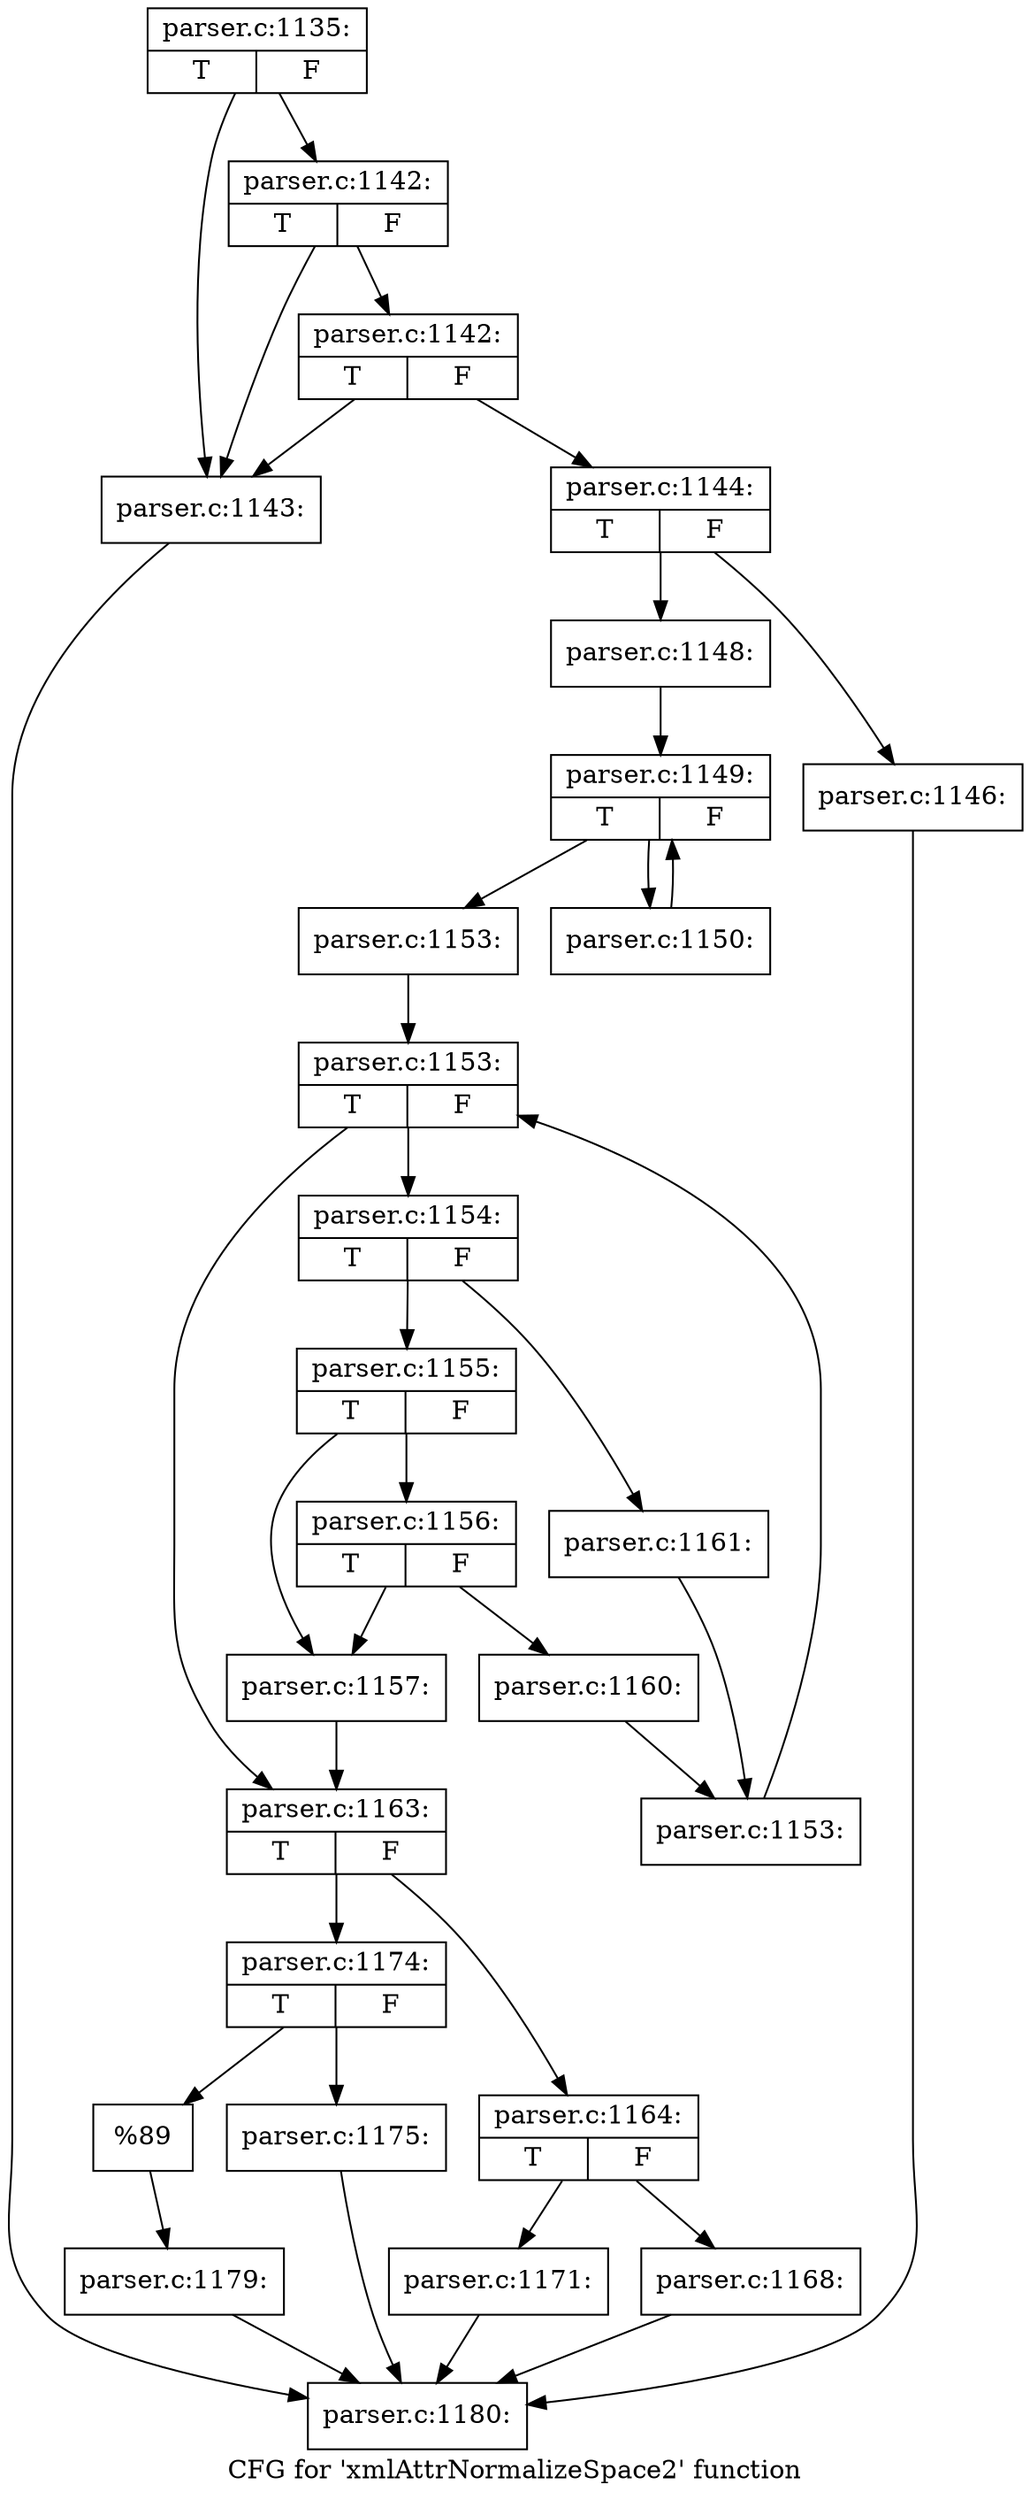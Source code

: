 digraph "CFG for 'xmlAttrNormalizeSpace2' function" {
	label="CFG for 'xmlAttrNormalizeSpace2' function";

	Node0x4ceccf0 [shape=record,label="{parser.c:1135:|{<s0>T|<s1>F}}"];
	Node0x4ceccf0 -> Node0x4cfbf40;
	Node0x4ceccf0 -> Node0x4cfc060;
	Node0x4cfc060 [shape=record,label="{parser.c:1142:|{<s0>T|<s1>F}}"];
	Node0x4cfc060 -> Node0x4cfbf40;
	Node0x4cfc060 -> Node0x4cfbfe0;
	Node0x4cfbfe0 [shape=record,label="{parser.c:1142:|{<s0>T|<s1>F}}"];
	Node0x4cfbfe0 -> Node0x4cfbf40;
	Node0x4cfbfe0 -> Node0x4cfbf90;
	Node0x4cfbf40 [shape=record,label="{parser.c:1143:}"];
	Node0x4cfbf40 -> Node0x4cfa890;
	Node0x4cfbf90 [shape=record,label="{parser.c:1144:|{<s0>T|<s1>F}}"];
	Node0x4cfbf90 -> Node0x4cfcb90;
	Node0x4cfbf90 -> Node0x4cfcbe0;
	Node0x4cfcb90 [shape=record,label="{parser.c:1146:}"];
	Node0x4cfcb90 -> Node0x4cfa890;
	Node0x4cfcbe0 [shape=record,label="{parser.c:1148:}"];
	Node0x4cfcbe0 -> Node0x4cfd140;
	Node0x4cfd140 [shape=record,label="{parser.c:1149:|{<s0>T|<s1>F}}"];
	Node0x4cfd140 -> Node0x4cfd5f0;
	Node0x4cfd140 -> Node0x4cfd360;
	Node0x4cfd5f0 [shape=record,label="{parser.c:1150:}"];
	Node0x4cfd5f0 -> Node0x4cfd140;
	Node0x4cfd360 [shape=record,label="{parser.c:1153:}"];
	Node0x4cfd360 -> Node0x4cfdab0;
	Node0x4cfdab0 [shape=record,label="{parser.c:1153:|{<s0>T|<s1>F}}"];
	Node0x4cfdab0 -> Node0x4cfdf60;
	Node0x4cfdab0 -> Node0x4cfdcd0;
	Node0x4cfdf60 [shape=record,label="{parser.c:1154:|{<s0>T|<s1>F}}"];
	Node0x4cfdf60 -> Node0x4cfe150;
	Node0x4cfdf60 -> Node0x4cfe1f0;
	Node0x4cfe150 [shape=record,label="{parser.c:1155:|{<s0>T|<s1>F}}"];
	Node0x4cfe150 -> Node0x4cfe730;
	Node0x4cfe150 -> Node0x4cfe7d0;
	Node0x4cfe7d0 [shape=record,label="{parser.c:1156:|{<s0>T|<s1>F}}"];
	Node0x4cfe7d0 -> Node0x4cfe730;
	Node0x4cfe7d0 -> Node0x4cfe780;
	Node0x4cfe730 [shape=record,label="{parser.c:1157:}"];
	Node0x4cfe730 -> Node0x4cfdcd0;
	Node0x4cfe780 [shape=record,label="{parser.c:1160:}"];
	Node0x4cfe780 -> Node0x4cfe1a0;
	Node0x4cfe1f0 [shape=record,label="{parser.c:1161:}"];
	Node0x4cfe1f0 -> Node0x4cfe1a0;
	Node0x4cfe1a0 [shape=record,label="{parser.c:1153:}"];
	Node0x4cfe1a0 -> Node0x4cfdab0;
	Node0x4cfdcd0 [shape=record,label="{parser.c:1163:|{<s0>T|<s1>F}}"];
	Node0x4cfdcd0 -> Node0x4cff550;
	Node0x4cfdcd0 -> Node0x4cff5f0;
	Node0x4cff550 [shape=record,label="{parser.c:1164:|{<s0>T|<s1>F}}"];
	Node0x4cff550 -> Node0x4d001f0;
	Node0x4cff550 -> Node0x4d00240;
	Node0x4d001f0 [shape=record,label="{parser.c:1168:}"];
	Node0x4d001f0 -> Node0x4cfa890;
	Node0x4d00240 [shape=record,label="{parser.c:1171:}"];
	Node0x4d00240 -> Node0x4cfa890;
	Node0x4cff5f0 [shape=record,label="{parser.c:1174:|{<s0>T|<s1>F}}"];
	Node0x4cff5f0 -> Node0x4d01370;
	Node0x4cff5f0 -> Node0x4d016a0;
	Node0x4d01370 [shape=record,label="{parser.c:1175:}"];
	Node0x4d01370 -> Node0x4cfa890;
	Node0x4d016a0 [shape=record,label="{%89}"];
	Node0x4d016a0 -> Node0x4cff5a0;
	Node0x4cff5a0 [shape=record,label="{parser.c:1179:}"];
	Node0x4cff5a0 -> Node0x4cfa890;
	Node0x4cfa890 [shape=record,label="{parser.c:1180:}"];
}
